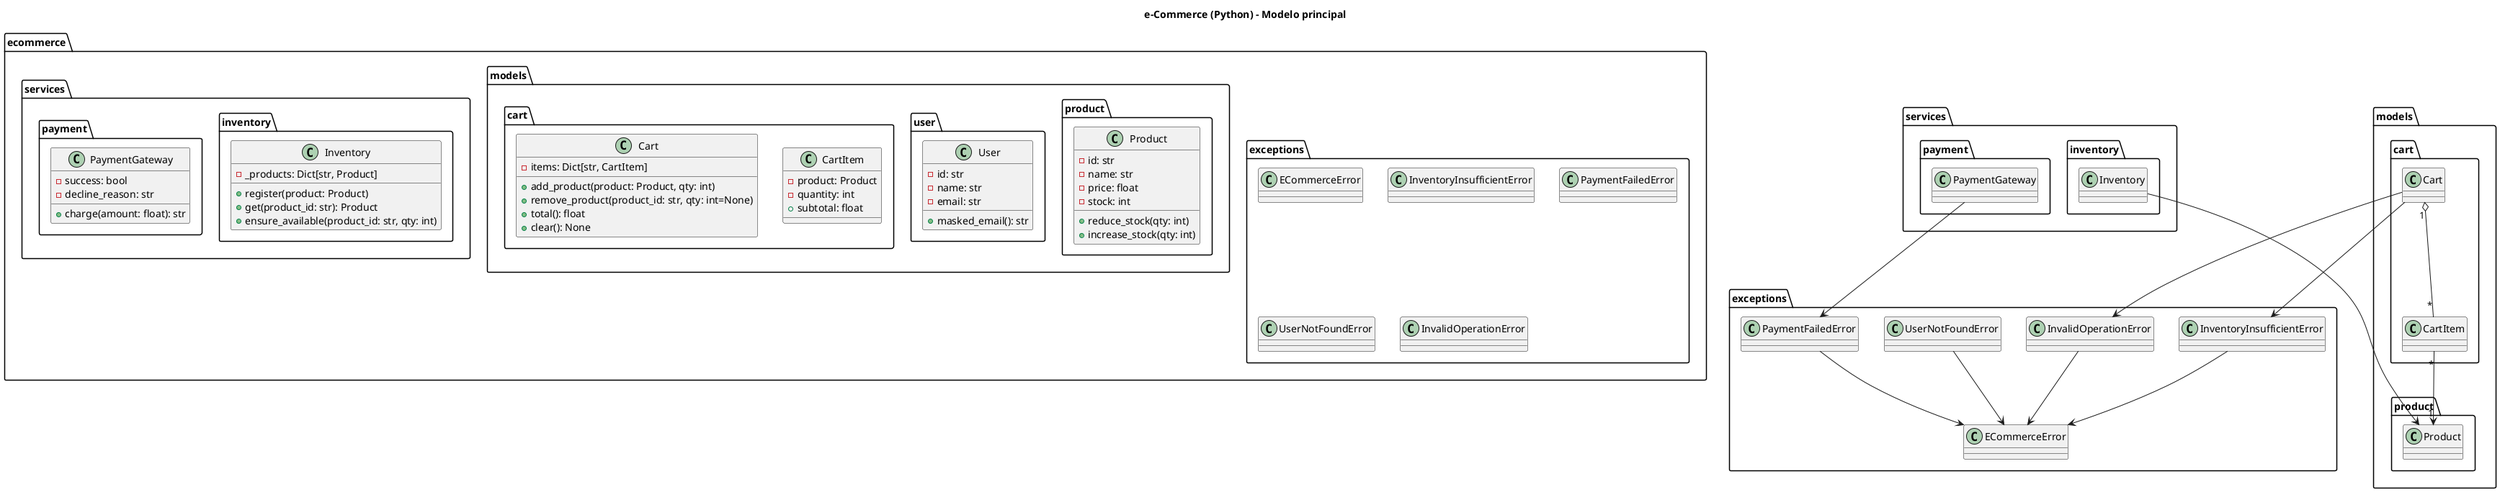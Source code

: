 @startuml
title e-Commerce (Python) - Modelo principal

package ecommerce {
  class exceptions.ECommerceError
  class exceptions.InventoryInsufficientError
  class exceptions.PaymentFailedError
  class exceptions.UserNotFoundError
  class exceptions.InvalidOperationError

  package models {
    class product.Product {
      - id: str
      - name: str
      - price: float
      - stock: int
      + reduce_stock(qty: int)
      + increase_stock(qty: int)
    }

    class user.User {
      - id: str
      - name: str
      - email: str
      + masked_email(): str
    }

    class cart.CartItem {
      - product: Product
      - quantity: int
      + subtotal: float
    }

    class cart.Cart {
      - items: Dict[str, CartItem]
      + add_product(product: Product, qty: int)
      + remove_product(product_id: str, qty: int=None)
      + total(): float
      + clear(): None
    }
  }

  package services {
    class inventory.Inventory {
      - _products: Dict[str, Product]
      + register(product: Product)
      + get(product_id: str): Product
      + ensure_available(product_id: str, qty: int)
    }

    class payment.PaymentGateway {
      - success: bool
      - decline_reason: str
      + charge(amount: float): str
    }
  }
}

exceptions.InventoryInsufficientError --> exceptions.ECommerceError
exceptions.PaymentFailedError --> exceptions.ECommerceError
exceptions.UserNotFoundError --> exceptions.ECommerceError
exceptions.InvalidOperationError --> exceptions.ECommerceError

models.cart.Cart "1" o-- "*" models.cart.CartItem
models.cart.CartItem "*" --> "1" models.product.Product
services.inventory.Inventory --> models.product.Product
services.payment.PaymentGateway --> exceptions.PaymentFailedError
models.cart.Cart --> exceptions.InventoryInsufficientError
models.cart.Cart --> exceptions.InvalidOperationError

@enduml
